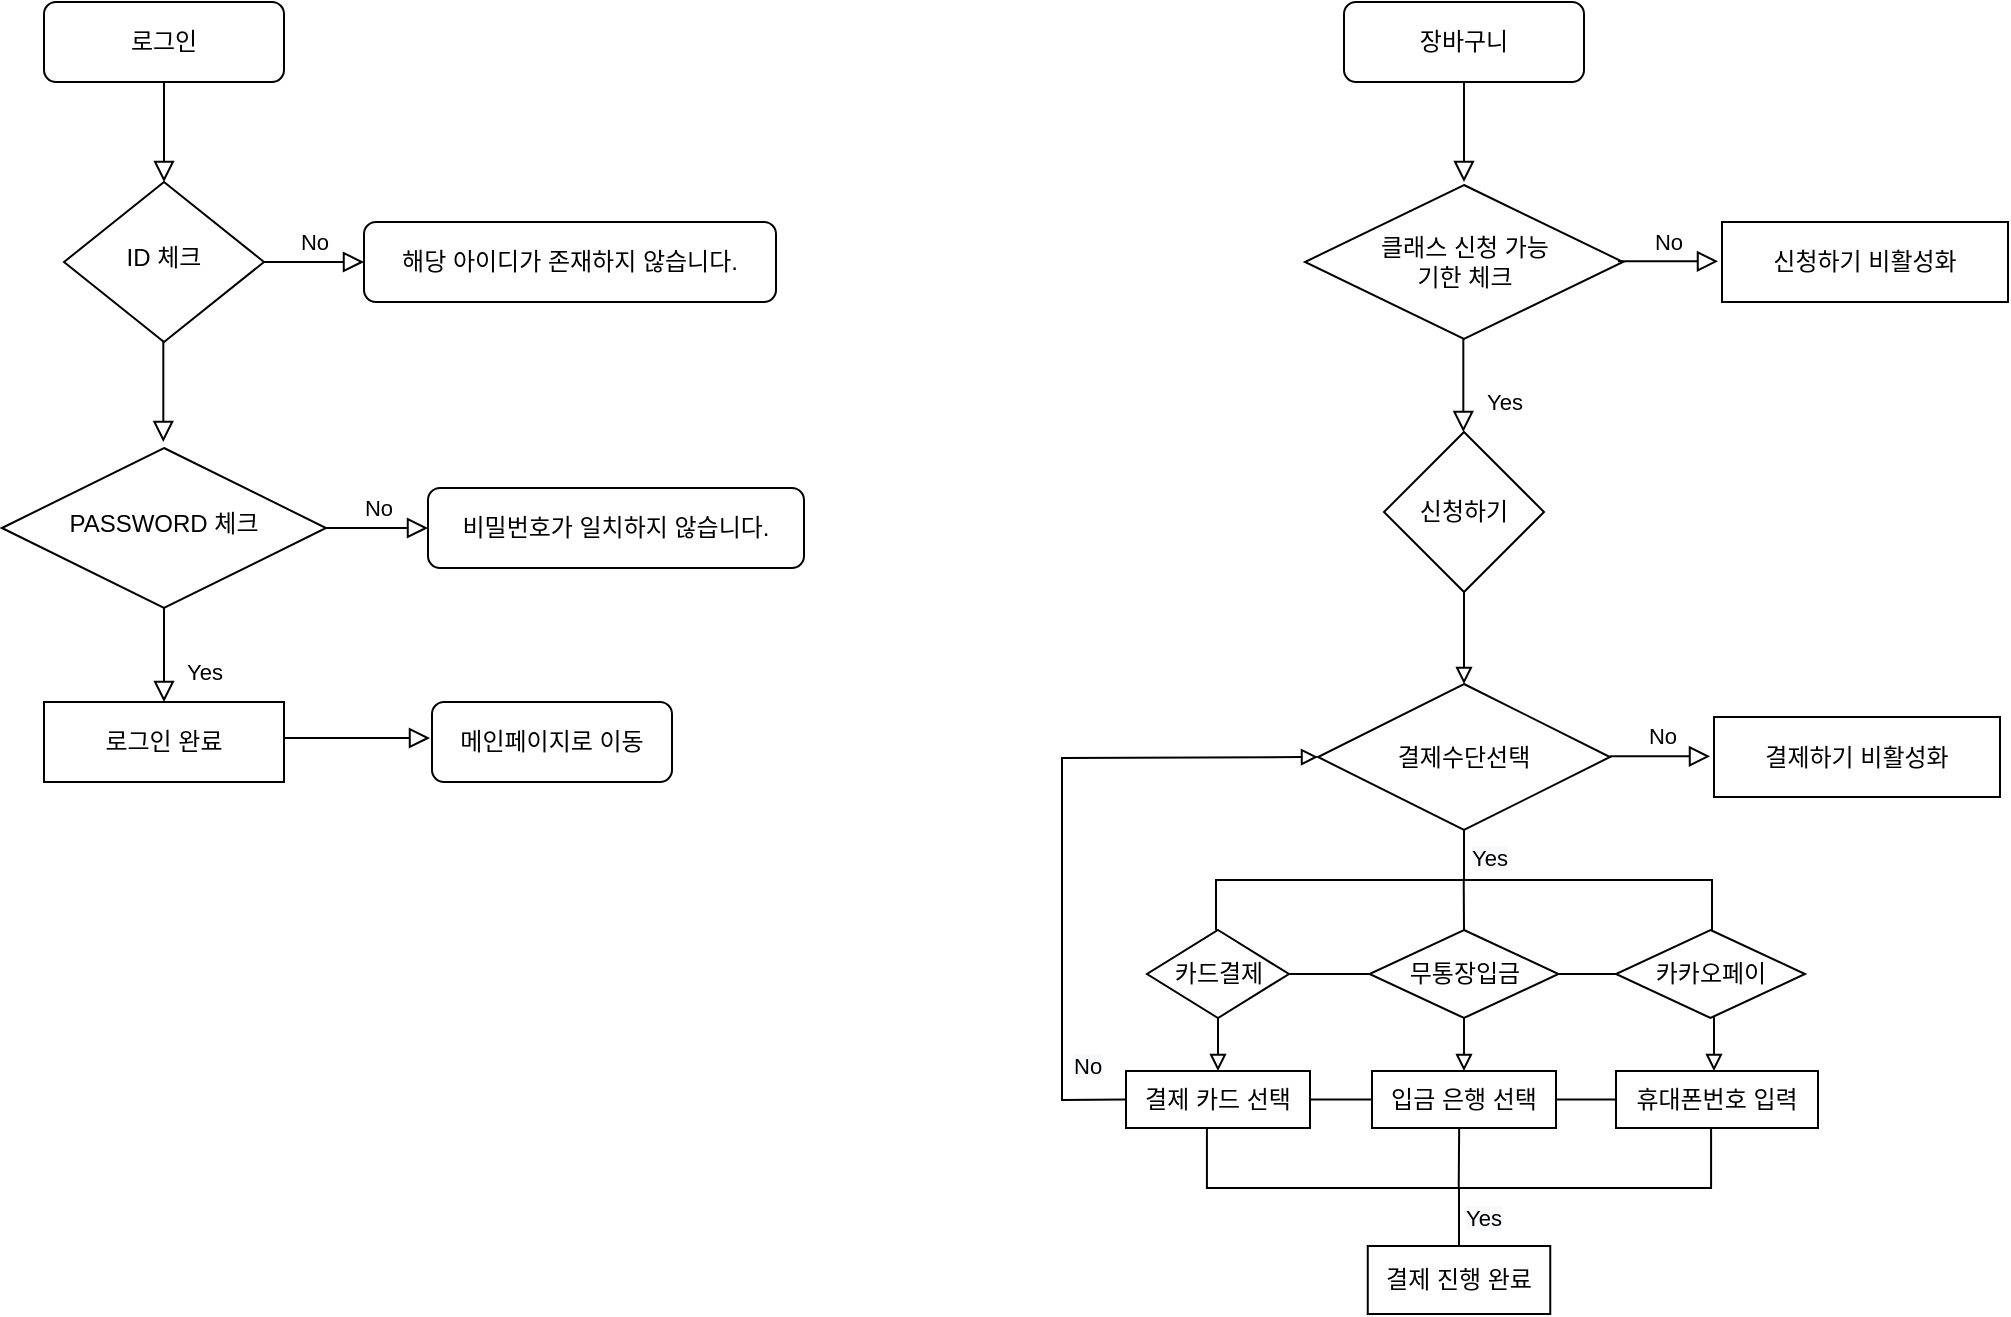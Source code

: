 <mxfile version="15.3.1" type="github">
  <diagram id="C5RBs43oDa-KdzZeNtuy" name="Page-1">
    <mxGraphModel dx="1151" dy="635" grid="0" gridSize="10" guides="1" tooltips="1" connect="1" arrows="1" fold="1" page="1" pageScale="1" pageWidth="1920" pageHeight="1200" math="0" shadow="0">
      <root>
        <mxCell id="WIyWlLk6GJQsqaUBKTNV-0" />
        <mxCell id="WIyWlLk6GJQsqaUBKTNV-1" parent="WIyWlLk6GJQsqaUBKTNV-0" />
        <mxCell id="WIyWlLk6GJQsqaUBKTNV-2" value="" style="rounded=0;html=1;jettySize=auto;orthogonalLoop=1;fontSize=11;endArrow=block;endFill=0;endSize=8;strokeWidth=1;shadow=0;labelBackgroundColor=none;edgeStyle=orthogonalEdgeStyle;" parent="WIyWlLk6GJQsqaUBKTNV-1" source="WIyWlLk6GJQsqaUBKTNV-3" target="WIyWlLk6GJQsqaUBKTNV-6" edge="1">
          <mxGeometry relative="1" as="geometry" />
        </mxCell>
        <mxCell id="WIyWlLk6GJQsqaUBKTNV-3" value="로그인" style="rounded=1;whiteSpace=wrap;html=1;fontSize=12;glass=0;strokeWidth=1;shadow=0;" parent="WIyWlLk6GJQsqaUBKTNV-1" vertex="1">
          <mxGeometry x="160" y="80" width="120" height="40" as="geometry" />
        </mxCell>
        <mxCell id="WIyWlLk6GJQsqaUBKTNV-5" value="No" style="edgeStyle=orthogonalEdgeStyle;rounded=0;html=1;jettySize=auto;orthogonalLoop=1;fontSize=11;endArrow=block;endFill=0;endSize=8;strokeWidth=1;shadow=0;labelBackgroundColor=none;" parent="WIyWlLk6GJQsqaUBKTNV-1" source="WIyWlLk6GJQsqaUBKTNV-6" target="WIyWlLk6GJQsqaUBKTNV-7" edge="1">
          <mxGeometry y="10" relative="1" as="geometry">
            <mxPoint as="offset" />
          </mxGeometry>
        </mxCell>
        <mxCell id="WIyWlLk6GJQsqaUBKTNV-6" value="ID 체크" style="rhombus;whiteSpace=wrap;html=1;shadow=0;fontFamily=Helvetica;fontSize=12;align=center;strokeWidth=1;spacing=6;spacingTop=-4;" parent="WIyWlLk6GJQsqaUBKTNV-1" vertex="1">
          <mxGeometry x="170" y="170" width="100" height="80" as="geometry" />
        </mxCell>
        <mxCell id="WIyWlLk6GJQsqaUBKTNV-7" value="해당 아이디가 존재하지 않습니다." style="rounded=1;whiteSpace=wrap;html=1;fontSize=12;glass=0;strokeWidth=1;shadow=0;" parent="WIyWlLk6GJQsqaUBKTNV-1" vertex="1">
          <mxGeometry x="320" y="190" width="206" height="40" as="geometry" />
        </mxCell>
        <mxCell id="WIyWlLk6GJQsqaUBKTNV-8" value="Yes" style="rounded=0;html=1;jettySize=auto;orthogonalLoop=1;fontSize=11;endArrow=block;endFill=0;endSize=8;strokeWidth=1;shadow=0;labelBackgroundColor=none;edgeStyle=orthogonalEdgeStyle;" parent="WIyWlLk6GJQsqaUBKTNV-1" source="WIyWlLk6GJQsqaUBKTNV-10" target="WIyWlLk6GJQsqaUBKTNV-11" edge="1">
          <mxGeometry x="0.333" y="20" relative="1" as="geometry">
            <mxPoint as="offset" />
          </mxGeometry>
        </mxCell>
        <mxCell id="WIyWlLk6GJQsqaUBKTNV-9" value="No" style="edgeStyle=orthogonalEdgeStyle;rounded=0;html=1;jettySize=auto;orthogonalLoop=1;fontSize=11;endArrow=block;endFill=0;endSize=8;strokeWidth=1;shadow=0;labelBackgroundColor=none;" parent="WIyWlLk6GJQsqaUBKTNV-1" source="WIyWlLk6GJQsqaUBKTNV-10" target="WIyWlLk6GJQsqaUBKTNV-12" edge="1">
          <mxGeometry y="10" relative="1" as="geometry">
            <mxPoint as="offset" />
          </mxGeometry>
        </mxCell>
        <mxCell id="WIyWlLk6GJQsqaUBKTNV-10" value="PASSWORD 체크" style="rhombus;whiteSpace=wrap;html=1;shadow=0;fontFamily=Helvetica;fontSize=12;align=center;strokeWidth=1;spacing=6;spacingTop=-4;" parent="WIyWlLk6GJQsqaUBKTNV-1" vertex="1">
          <mxGeometry x="139" y="303" width="162" height="80" as="geometry" />
        </mxCell>
        <mxCell id="WIyWlLk6GJQsqaUBKTNV-11" value="로그인 완료" style="rounded=0;whiteSpace=wrap;html=1;fontSize=12;glass=0;strokeWidth=1;shadow=0;" parent="WIyWlLk6GJQsqaUBKTNV-1" vertex="1">
          <mxGeometry x="160" y="430" width="120" height="40" as="geometry" />
        </mxCell>
        <mxCell id="WIyWlLk6GJQsqaUBKTNV-12" value="비밀번호가 일치하지 않습니다." style="rounded=1;whiteSpace=wrap;html=1;fontSize=12;glass=0;strokeWidth=1;shadow=0;" parent="WIyWlLk6GJQsqaUBKTNV-1" vertex="1">
          <mxGeometry x="352" y="323" width="188" height="40" as="geometry" />
        </mxCell>
        <mxCell id="wDFgxtd8fQxSTqSVTLkx-4" value="메인페이지로 이동" style="rounded=1;whiteSpace=wrap;html=1;fontSize=12;glass=0;strokeWidth=1;shadow=0;" vertex="1" parent="WIyWlLk6GJQsqaUBKTNV-1">
          <mxGeometry x="354" y="430" width="120" height="40" as="geometry" />
        </mxCell>
        <mxCell id="wDFgxtd8fQxSTqSVTLkx-5" value="" style="edgeStyle=orthogonalEdgeStyle;rounded=0;html=1;jettySize=auto;orthogonalLoop=1;fontSize=11;endArrow=block;endFill=0;endSize=8;strokeWidth=1;shadow=0;labelBackgroundColor=none;" edge="1" parent="WIyWlLk6GJQsqaUBKTNV-1">
          <mxGeometry y="10" relative="1" as="geometry">
            <mxPoint as="offset" />
            <mxPoint x="280.0" y="448.0" as="sourcePoint" />
            <mxPoint x="353" y="448" as="targetPoint" />
          </mxGeometry>
        </mxCell>
        <mxCell id="wDFgxtd8fQxSTqSVTLkx-7" value="" style="rounded=0;html=1;jettySize=auto;orthogonalLoop=1;fontSize=11;endArrow=block;endFill=0;endSize=8;strokeWidth=1;shadow=0;labelBackgroundColor=none;edgeStyle=orthogonalEdgeStyle;" edge="1" parent="WIyWlLk6GJQsqaUBKTNV-1" source="wDFgxtd8fQxSTqSVTLkx-8">
          <mxGeometry relative="1" as="geometry">
            <mxPoint x="870" y="170" as="targetPoint" />
          </mxGeometry>
        </mxCell>
        <mxCell id="wDFgxtd8fQxSTqSVTLkx-8" value="장바구니" style="rounded=1;whiteSpace=wrap;html=1;fontSize=12;glass=0;strokeWidth=1;shadow=0;" vertex="1" parent="WIyWlLk6GJQsqaUBKTNV-1">
          <mxGeometry x="810" y="80" width="120" height="40" as="geometry" />
        </mxCell>
        <mxCell id="wDFgxtd8fQxSTqSVTLkx-11" value="" style="rounded=0;html=1;jettySize=auto;orthogonalLoop=1;fontSize=11;endArrow=block;endFill=0;endSize=8;strokeWidth=1;shadow=0;labelBackgroundColor=none;edgeStyle=orthogonalEdgeStyle;" edge="1" parent="WIyWlLk6GJQsqaUBKTNV-1">
          <mxGeometry relative="1" as="geometry">
            <mxPoint x="219.66" y="250" as="sourcePoint" />
            <mxPoint x="219.66" y="300" as="targetPoint" />
          </mxGeometry>
        </mxCell>
        <mxCell id="wDFgxtd8fQxSTqSVTLkx-15" value="Yes" style="rounded=0;html=1;jettySize=auto;orthogonalLoop=1;fontSize=11;endArrow=block;endFill=0;endSize=8;strokeWidth=1;shadow=0;labelBackgroundColor=none;edgeStyle=orthogonalEdgeStyle;" edge="1" parent="WIyWlLk6GJQsqaUBKTNV-1">
          <mxGeometry x="0.333" y="20" relative="1" as="geometry">
            <mxPoint as="offset" />
            <mxPoint x="869.66" y="248" as="sourcePoint" />
            <mxPoint x="869.66" y="295.0" as="targetPoint" />
          </mxGeometry>
        </mxCell>
        <mxCell id="wDFgxtd8fQxSTqSVTLkx-29" value="" style="edgeStyle=orthogonalEdgeStyle;rounded=0;orthogonalLoop=1;jettySize=auto;html=1;endArrow=block;endFill=0;" edge="1" parent="WIyWlLk6GJQsqaUBKTNV-1" source="wDFgxtd8fQxSTqSVTLkx-16" target="wDFgxtd8fQxSTqSVTLkx-28">
          <mxGeometry relative="1" as="geometry" />
        </mxCell>
        <mxCell id="wDFgxtd8fQxSTqSVTLkx-16" value="신청하기" style="rhombus;whiteSpace=wrap;html=1;rounded=0;" vertex="1" parent="WIyWlLk6GJQsqaUBKTNV-1">
          <mxGeometry x="830" y="295" width="80" height="80" as="geometry" />
        </mxCell>
        <mxCell id="wDFgxtd8fQxSTqSVTLkx-18" value="신청하기 비활성화" style="rounded=0;whiteSpace=wrap;html=1;fontSize=12;glass=0;strokeWidth=1;shadow=0;" vertex="1" parent="WIyWlLk6GJQsqaUBKTNV-1">
          <mxGeometry x="999" y="190" width="143" height="40" as="geometry" />
        </mxCell>
        <mxCell id="wDFgxtd8fQxSTqSVTLkx-20" value="&lt;span&gt;클래스 신청&amp;nbsp;&lt;/span&gt;&lt;span&gt;가능&lt;br&gt;기한 체크&lt;/span&gt;" style="rhombus;whiteSpace=wrap;html=1;rounded=0;" vertex="1" parent="WIyWlLk6GJQsqaUBKTNV-1">
          <mxGeometry x="790.5" y="171.5" width="159" height="77" as="geometry" />
        </mxCell>
        <mxCell id="wDFgxtd8fQxSTqSVTLkx-23" value="No" style="edgeStyle=orthogonalEdgeStyle;rounded=0;html=1;jettySize=auto;orthogonalLoop=1;fontSize=11;endArrow=block;endFill=0;endSize=8;strokeWidth=1;shadow=0;labelBackgroundColor=none;" edge="1" parent="WIyWlLk6GJQsqaUBKTNV-1">
          <mxGeometry y="10" relative="1" as="geometry">
            <mxPoint as="offset" />
            <mxPoint x="947" y="209.66" as="sourcePoint" />
            <mxPoint x="997" y="209.66" as="targetPoint" />
          </mxGeometry>
        </mxCell>
        <mxCell id="wDFgxtd8fQxSTqSVTLkx-28" value="결제수단선택" style="rhombus;whiteSpace=wrap;html=1;rounded=0;" vertex="1" parent="WIyWlLk6GJQsqaUBKTNV-1">
          <mxGeometry x="797" y="421" width="146" height="73" as="geometry" />
        </mxCell>
        <mxCell id="wDFgxtd8fQxSTqSVTLkx-30" value="결제하기 비활성화" style="rounded=0;whiteSpace=wrap;html=1;fontSize=12;glass=0;strokeWidth=1;shadow=0;" vertex="1" parent="WIyWlLk6GJQsqaUBKTNV-1">
          <mxGeometry x="995" y="437.5" width="143" height="40" as="geometry" />
        </mxCell>
        <mxCell id="wDFgxtd8fQxSTqSVTLkx-31" value="No" style="edgeStyle=orthogonalEdgeStyle;rounded=0;html=1;jettySize=auto;orthogonalLoop=1;fontSize=11;endArrow=block;endFill=0;endSize=8;strokeWidth=1;shadow=0;labelBackgroundColor=none;" edge="1" parent="WIyWlLk6GJQsqaUBKTNV-1">
          <mxGeometry x="0.04" y="10" relative="1" as="geometry">
            <mxPoint as="offset" />
            <mxPoint x="943.0" y="457.16" as="sourcePoint" />
            <mxPoint x="993.0" y="457.16" as="targetPoint" />
          </mxGeometry>
        </mxCell>
        <mxCell id="wDFgxtd8fQxSTqSVTLkx-54" value="" style="edgeStyle=none;rounded=0;orthogonalLoop=1;jettySize=auto;html=1;endArrow=block;endFill=0;startSize=6;strokeColor=default;" edge="1" parent="WIyWlLk6GJQsqaUBKTNV-1" target="wDFgxtd8fQxSTqSVTLkx-53">
          <mxGeometry relative="1" as="geometry">
            <mxPoint x="747" y="582" as="sourcePoint" />
          </mxGeometry>
        </mxCell>
        <mxCell id="wDFgxtd8fQxSTqSVTLkx-74" style="edgeStyle=none;rounded=0;orthogonalLoop=1;jettySize=auto;html=1;exitX=0;exitY=0.5;exitDx=0;exitDy=0;endArrow=block;endFill=0;startSize=6;strokeColor=default;entryX=0;entryY=0.5;entryDx=0;entryDy=0;" edge="1" parent="WIyWlLk6GJQsqaUBKTNV-1" source="wDFgxtd8fQxSTqSVTLkx-53" target="wDFgxtd8fQxSTqSVTLkx-28">
          <mxGeometry relative="1" as="geometry">
            <Array as="points">
              <mxPoint x="669" y="629" />
              <mxPoint x="669" y="458" />
            </Array>
          </mxGeometry>
        </mxCell>
        <mxCell id="wDFgxtd8fQxSTqSVTLkx-37" value="" style="strokeWidth=1;html=1;shape=mxgraph.flowchart.annotation_2;align=left;labelPosition=right;pointerEvents=1;rounded=0;rotation=90;" vertex="1" parent="WIyWlLk6GJQsqaUBKTNV-1">
          <mxGeometry x="845" y="395" width="50" height="248" as="geometry" />
        </mxCell>
        <mxCell id="wDFgxtd8fQxSTqSVTLkx-48" value="" style="edgeStyle=orthogonalEdgeStyle;rounded=0;orthogonalLoop=1;jettySize=auto;html=1;endArrow=none;endFill=0;startSize=6;" edge="1" parent="WIyWlLk6GJQsqaUBKTNV-1">
          <mxGeometry relative="1" as="geometry">
            <mxPoint x="869.86" y="519.0" as="sourcePoint" />
            <mxPoint x="870" y="544" as="targetPoint" />
          </mxGeometry>
        </mxCell>
        <mxCell id="wDFgxtd8fQxSTqSVTLkx-52" value="&lt;span style=&quot;color: rgb(0, 0, 0); font-family: helvetica; font-size: 11px; font-style: normal; font-weight: 400; letter-spacing: normal; text-align: center; text-indent: 0px; text-transform: none; word-spacing: 0px; background-color: rgb(248, 249, 250); display: inline; float: none;&quot;&gt;Yes&lt;/span&gt;" style="text;whiteSpace=wrap;html=1;" vertex="1" parent="WIyWlLk6GJQsqaUBKTNV-1">
          <mxGeometry x="871.996" y="493.996" width="38" height="28" as="geometry" />
        </mxCell>
        <mxCell id="wDFgxtd8fQxSTqSVTLkx-79" style="edgeStyle=none;rounded=0;orthogonalLoop=1;jettySize=auto;html=1;exitX=1;exitY=0.5;exitDx=0;exitDy=0;entryX=0;entryY=0.5;entryDx=0;entryDy=0;endArrow=none;endFill=0;startSize=6;strokeColor=default;" edge="1" parent="WIyWlLk6GJQsqaUBKTNV-1" source="wDFgxtd8fQxSTqSVTLkx-53" target="wDFgxtd8fQxSTqSVTLkx-63">
          <mxGeometry relative="1" as="geometry" />
        </mxCell>
        <mxCell id="wDFgxtd8fQxSTqSVTLkx-53" value="결제 카드 선택" style="whiteSpace=wrap;html=1;rounded=0;" vertex="1" parent="WIyWlLk6GJQsqaUBKTNV-1">
          <mxGeometry x="701" y="614.5" width="92" height="28.5" as="geometry" />
        </mxCell>
        <mxCell id="wDFgxtd8fQxSTqSVTLkx-62" value="" style="edgeStyle=none;rounded=0;orthogonalLoop=1;jettySize=auto;html=1;endArrow=block;endFill=0;startSize=6;strokeColor=default;" edge="1" parent="WIyWlLk6GJQsqaUBKTNV-1" target="wDFgxtd8fQxSTqSVTLkx-63">
          <mxGeometry relative="1" as="geometry">
            <mxPoint x="870" y="582" as="sourcePoint" />
          </mxGeometry>
        </mxCell>
        <mxCell id="wDFgxtd8fQxSTqSVTLkx-80" style="edgeStyle=none;rounded=0;orthogonalLoop=1;jettySize=auto;html=1;exitX=1;exitY=0.5;exitDx=0;exitDy=0;entryX=0;entryY=0.5;entryDx=0;entryDy=0;endArrow=none;endFill=0;startSize=6;strokeColor=default;" edge="1" parent="WIyWlLk6GJQsqaUBKTNV-1" source="wDFgxtd8fQxSTqSVTLkx-63" target="wDFgxtd8fQxSTqSVTLkx-65">
          <mxGeometry relative="1" as="geometry" />
        </mxCell>
        <mxCell id="wDFgxtd8fQxSTqSVTLkx-63" value="입금 은행 선택" style="whiteSpace=wrap;html=1;rounded=0;" vertex="1" parent="WIyWlLk6GJQsqaUBKTNV-1">
          <mxGeometry x="824" y="614.5" width="92" height="28.5" as="geometry" />
        </mxCell>
        <mxCell id="wDFgxtd8fQxSTqSVTLkx-65" value="휴대폰번호 입력" style="whiteSpace=wrap;html=1;rounded=0;" vertex="1" parent="WIyWlLk6GJQsqaUBKTNV-1">
          <mxGeometry x="946" y="614.5" width="101" height="28.5" as="geometry" />
        </mxCell>
        <mxCell id="wDFgxtd8fQxSTqSVTLkx-66" value="" style="edgeStyle=none;rounded=0;orthogonalLoop=1;jettySize=auto;html=1;endArrow=block;endFill=0;startSize=6;strokeColor=default;" edge="1" parent="WIyWlLk6GJQsqaUBKTNV-1">
          <mxGeometry relative="1" as="geometry">
            <mxPoint x="995" y="582" as="sourcePoint" />
            <mxPoint x="995" y="614.5" as="targetPoint" />
          </mxGeometry>
        </mxCell>
        <mxCell id="wDFgxtd8fQxSTqSVTLkx-78" value="&lt;span style=&quot;color: rgb(0, 0, 0); font-family: helvetica; font-size: 11px; font-style: normal; font-weight: 400; letter-spacing: normal; text-align: center; text-indent: 0px; text-transform: none; word-spacing: 0px; background-color: rgb(248, 249, 250); display: inline; float: none;&quot;&gt;No&lt;/span&gt;" style="text;whiteSpace=wrap;html=1;" vertex="1" parent="WIyWlLk6GJQsqaUBKTNV-1">
          <mxGeometry x="673" y="598" width="21" height="28" as="geometry" />
        </mxCell>
        <mxCell id="wDFgxtd8fQxSTqSVTLkx-82" value="카드결제" style="rhombus;whiteSpace=wrap;html=1;rounded=0;" vertex="1" parent="WIyWlLk6GJQsqaUBKTNV-1">
          <mxGeometry x="711.5" y="544" width="71" height="44" as="geometry" />
        </mxCell>
        <mxCell id="wDFgxtd8fQxSTqSVTLkx-87" value="" style="edgeStyle=none;rounded=0;orthogonalLoop=1;jettySize=auto;html=1;endArrow=none;endFill=0;startSize=6;strokeColor=default;" edge="1" parent="WIyWlLk6GJQsqaUBKTNV-1" source="wDFgxtd8fQxSTqSVTLkx-83" target="wDFgxtd8fQxSTqSVTLkx-82">
          <mxGeometry relative="1" as="geometry" />
        </mxCell>
        <mxCell id="wDFgxtd8fQxSTqSVTLkx-83" value="무통장입금" style="rhombus;whiteSpace=wrap;html=1;rounded=0;" vertex="1" parent="WIyWlLk6GJQsqaUBKTNV-1">
          <mxGeometry x="822.75" y="544" width="94.5" height="44" as="geometry" />
        </mxCell>
        <mxCell id="wDFgxtd8fQxSTqSVTLkx-86" value="" style="edgeStyle=none;rounded=0;orthogonalLoop=1;jettySize=auto;html=1;endArrow=none;endFill=0;startSize=6;strokeColor=default;" edge="1" parent="WIyWlLk6GJQsqaUBKTNV-1" source="wDFgxtd8fQxSTqSVTLkx-85" target="wDFgxtd8fQxSTqSVTLkx-83">
          <mxGeometry relative="1" as="geometry" />
        </mxCell>
        <mxCell id="wDFgxtd8fQxSTqSVTLkx-85" value="카카오페이" style="rhombus;whiteSpace=wrap;html=1;rounded=0;" vertex="1" parent="WIyWlLk6GJQsqaUBKTNV-1">
          <mxGeometry x="946" y="544" width="94.5" height="44" as="geometry" />
        </mxCell>
        <mxCell id="wDFgxtd8fQxSTqSVTLkx-88" value="" style="strokeWidth=1;html=1;shape=mxgraph.flowchart.annotation_2;align=left;labelPosition=right;pointerEvents=1;rounded=0;rotation=90;direction=west;" vertex="1" parent="WIyWlLk6GJQsqaUBKTNV-1">
          <mxGeometry x="838" y="547" width="59" height="252.08" as="geometry" />
        </mxCell>
        <mxCell id="wDFgxtd8fQxSTqSVTLkx-89" value="" style="edgeStyle=orthogonalEdgeStyle;rounded=0;orthogonalLoop=1;jettySize=auto;html=1;endArrow=none;endFill=0;startSize=6;entryX=0.501;entryY=0.498;entryDx=0;entryDy=0;entryPerimeter=0;" edge="1" parent="WIyWlLk6GJQsqaUBKTNV-1">
          <mxGeometry relative="1" as="geometry">
            <mxPoint x="867.58" y="643.0" as="sourcePoint" />
            <mxPoint x="867.366" y="672.981" as="targetPoint" />
          </mxGeometry>
        </mxCell>
        <mxCell id="wDFgxtd8fQxSTqSVTLkx-90" value="&lt;span style=&quot;color: rgb(0, 0, 0); font-family: helvetica; font-size: 11px; font-style: normal; font-weight: 400; letter-spacing: normal; text-align: center; text-indent: 0px; text-transform: none; word-spacing: 0px; background-color: rgb(248, 249, 250); display: inline; float: none;&quot;&gt;Yes&lt;/span&gt;" style="text;whiteSpace=wrap;html=1;" vertex="1" parent="WIyWlLk6GJQsqaUBKTNV-1">
          <mxGeometry x="868.996" y="673.996" width="38" height="28" as="geometry" />
        </mxCell>
        <mxCell id="wDFgxtd8fQxSTqSVTLkx-91" value="결제 진행 완료" style="rounded=0;whiteSpace=wrap;html=1;strokeWidth=1;" vertex="1" parent="WIyWlLk6GJQsqaUBKTNV-1">
          <mxGeometry x="821.88" y="702" width="91.25" height="34" as="geometry" />
        </mxCell>
      </root>
    </mxGraphModel>
  </diagram>
</mxfile>
